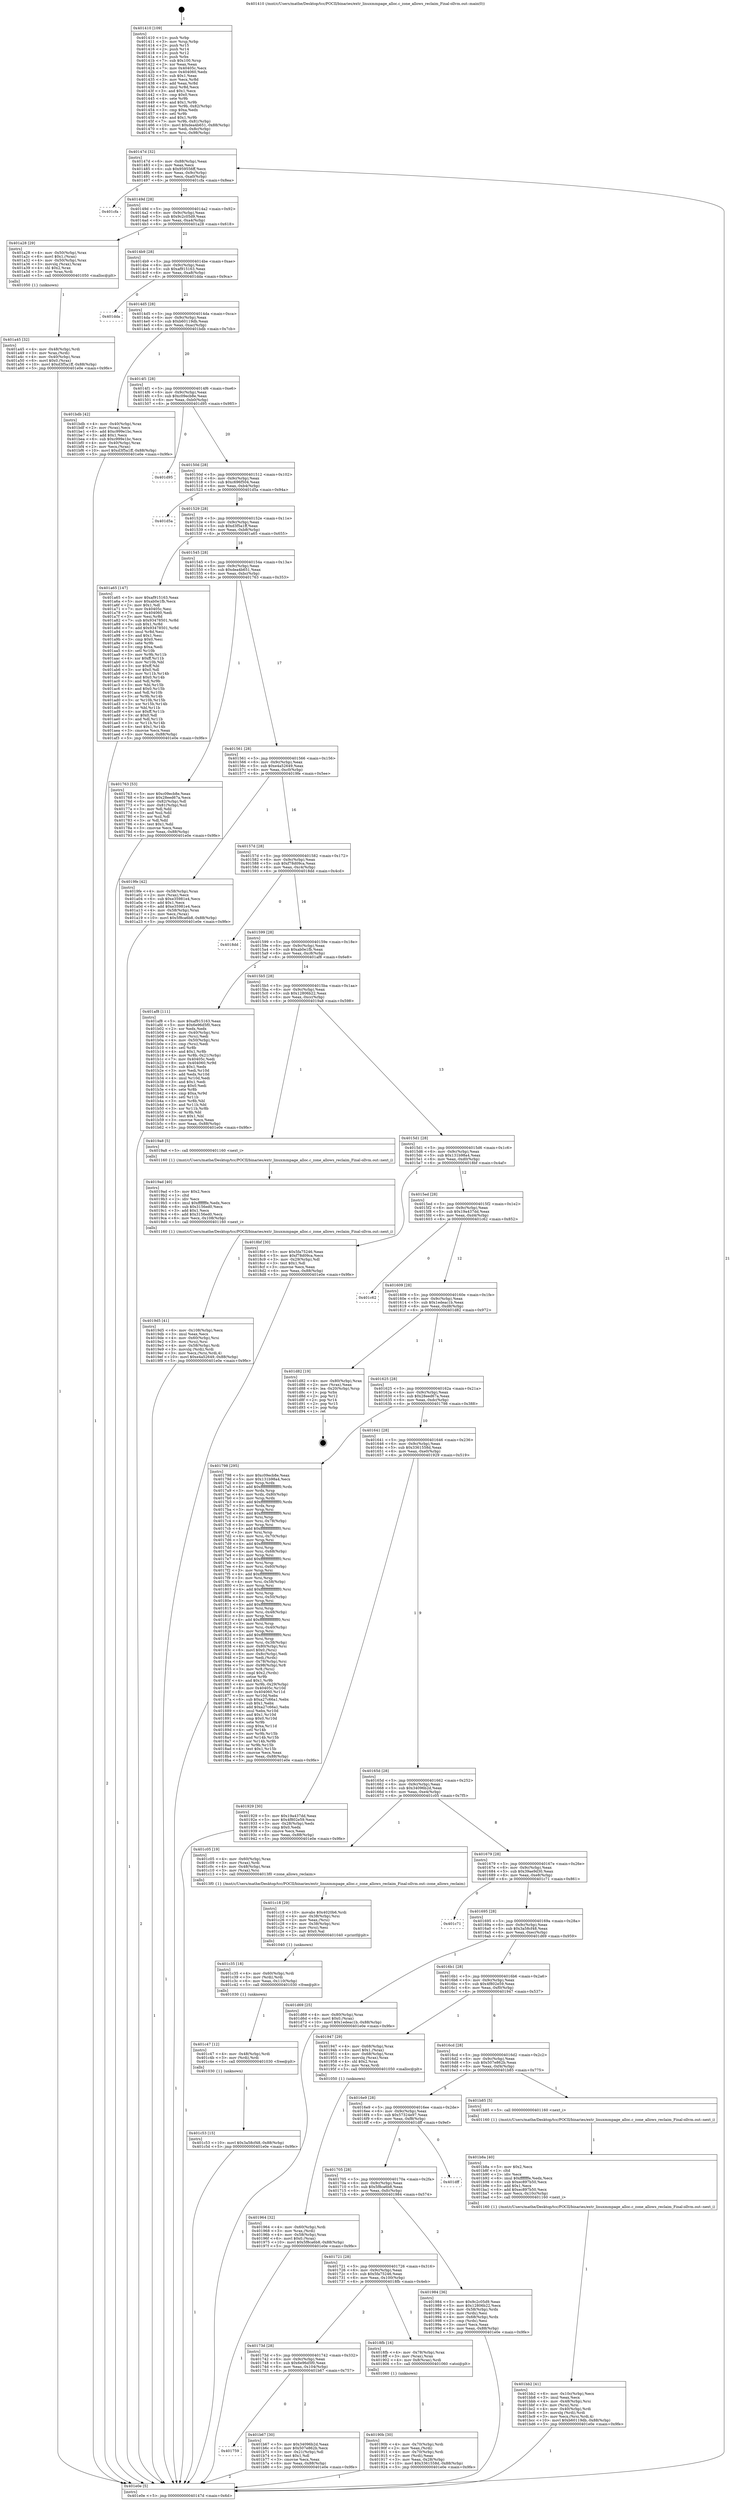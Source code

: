 digraph "0x401410" {
  label = "0x401410 (/mnt/c/Users/mathe/Desktop/tcc/POCII/binaries/extr_linuxmmpage_alloc.c_zone_allows_reclaim_Final-ollvm.out::main(0))"
  labelloc = "t"
  node[shape=record]

  Entry [label="",width=0.3,height=0.3,shape=circle,fillcolor=black,style=filled]
  "0x40147d" [label="{
     0x40147d [32]\l
     | [instrs]\l
     &nbsp;&nbsp;0x40147d \<+6\>: mov -0x88(%rbp),%eax\l
     &nbsp;&nbsp;0x401483 \<+2\>: mov %eax,%ecx\l
     &nbsp;&nbsp;0x401485 \<+6\>: sub $0x959556ff,%ecx\l
     &nbsp;&nbsp;0x40148b \<+6\>: mov %eax,-0x9c(%rbp)\l
     &nbsp;&nbsp;0x401491 \<+6\>: mov %ecx,-0xa0(%rbp)\l
     &nbsp;&nbsp;0x401497 \<+6\>: je 0000000000401cfa \<main+0x8ea\>\l
  }"]
  "0x401cfa" [label="{
     0x401cfa\l
  }", style=dashed]
  "0x40149d" [label="{
     0x40149d [28]\l
     | [instrs]\l
     &nbsp;&nbsp;0x40149d \<+5\>: jmp 00000000004014a2 \<main+0x92\>\l
     &nbsp;&nbsp;0x4014a2 \<+6\>: mov -0x9c(%rbp),%eax\l
     &nbsp;&nbsp;0x4014a8 \<+5\>: sub $0x9c2c05d9,%eax\l
     &nbsp;&nbsp;0x4014ad \<+6\>: mov %eax,-0xa4(%rbp)\l
     &nbsp;&nbsp;0x4014b3 \<+6\>: je 0000000000401a28 \<main+0x618\>\l
  }"]
  Exit [label="",width=0.3,height=0.3,shape=circle,fillcolor=black,style=filled,peripheries=2]
  "0x401a28" [label="{
     0x401a28 [29]\l
     | [instrs]\l
     &nbsp;&nbsp;0x401a28 \<+4\>: mov -0x50(%rbp),%rax\l
     &nbsp;&nbsp;0x401a2c \<+6\>: movl $0x1,(%rax)\l
     &nbsp;&nbsp;0x401a32 \<+4\>: mov -0x50(%rbp),%rax\l
     &nbsp;&nbsp;0x401a36 \<+3\>: movslq (%rax),%rax\l
     &nbsp;&nbsp;0x401a39 \<+4\>: shl $0x2,%rax\l
     &nbsp;&nbsp;0x401a3d \<+3\>: mov %rax,%rdi\l
     &nbsp;&nbsp;0x401a40 \<+5\>: call 0000000000401050 \<malloc@plt\>\l
     | [calls]\l
     &nbsp;&nbsp;0x401050 \{1\} (unknown)\l
  }"]
  "0x4014b9" [label="{
     0x4014b9 [28]\l
     | [instrs]\l
     &nbsp;&nbsp;0x4014b9 \<+5\>: jmp 00000000004014be \<main+0xae\>\l
     &nbsp;&nbsp;0x4014be \<+6\>: mov -0x9c(%rbp),%eax\l
     &nbsp;&nbsp;0x4014c4 \<+5\>: sub $0xaf915163,%eax\l
     &nbsp;&nbsp;0x4014c9 \<+6\>: mov %eax,-0xa8(%rbp)\l
     &nbsp;&nbsp;0x4014cf \<+6\>: je 0000000000401dda \<main+0x9ca\>\l
  }"]
  "0x401c53" [label="{
     0x401c53 [15]\l
     | [instrs]\l
     &nbsp;&nbsp;0x401c53 \<+10\>: movl $0x3a58cf48,-0x88(%rbp)\l
     &nbsp;&nbsp;0x401c5d \<+5\>: jmp 0000000000401e0e \<main+0x9fe\>\l
  }"]
  "0x401dda" [label="{
     0x401dda\l
  }", style=dashed]
  "0x4014d5" [label="{
     0x4014d5 [28]\l
     | [instrs]\l
     &nbsp;&nbsp;0x4014d5 \<+5\>: jmp 00000000004014da \<main+0xca\>\l
     &nbsp;&nbsp;0x4014da \<+6\>: mov -0x9c(%rbp),%eax\l
     &nbsp;&nbsp;0x4014e0 \<+5\>: sub $0xb60119db,%eax\l
     &nbsp;&nbsp;0x4014e5 \<+6\>: mov %eax,-0xac(%rbp)\l
     &nbsp;&nbsp;0x4014eb \<+6\>: je 0000000000401bdb \<main+0x7cb\>\l
  }"]
  "0x401c47" [label="{
     0x401c47 [12]\l
     | [instrs]\l
     &nbsp;&nbsp;0x401c47 \<+4\>: mov -0x48(%rbp),%rdi\l
     &nbsp;&nbsp;0x401c4b \<+3\>: mov (%rdi),%rdi\l
     &nbsp;&nbsp;0x401c4e \<+5\>: call 0000000000401030 \<free@plt\>\l
     | [calls]\l
     &nbsp;&nbsp;0x401030 \{1\} (unknown)\l
  }"]
  "0x401bdb" [label="{
     0x401bdb [42]\l
     | [instrs]\l
     &nbsp;&nbsp;0x401bdb \<+4\>: mov -0x40(%rbp),%rax\l
     &nbsp;&nbsp;0x401bdf \<+2\>: mov (%rax),%ecx\l
     &nbsp;&nbsp;0x401be1 \<+6\>: add $0xc999e1bc,%ecx\l
     &nbsp;&nbsp;0x401be7 \<+3\>: add $0x1,%ecx\l
     &nbsp;&nbsp;0x401bea \<+6\>: sub $0xc999e1bc,%ecx\l
     &nbsp;&nbsp;0x401bf0 \<+4\>: mov -0x40(%rbp),%rax\l
     &nbsp;&nbsp;0x401bf4 \<+2\>: mov %ecx,(%rax)\l
     &nbsp;&nbsp;0x401bf6 \<+10\>: movl $0xd3f5a1ff,-0x88(%rbp)\l
     &nbsp;&nbsp;0x401c00 \<+5\>: jmp 0000000000401e0e \<main+0x9fe\>\l
  }"]
  "0x4014f1" [label="{
     0x4014f1 [28]\l
     | [instrs]\l
     &nbsp;&nbsp;0x4014f1 \<+5\>: jmp 00000000004014f6 \<main+0xe6\>\l
     &nbsp;&nbsp;0x4014f6 \<+6\>: mov -0x9c(%rbp),%eax\l
     &nbsp;&nbsp;0x4014fc \<+5\>: sub $0xc09ecb8e,%eax\l
     &nbsp;&nbsp;0x401501 \<+6\>: mov %eax,-0xb0(%rbp)\l
     &nbsp;&nbsp;0x401507 \<+6\>: je 0000000000401d95 \<main+0x985\>\l
  }"]
  "0x401c35" [label="{
     0x401c35 [18]\l
     | [instrs]\l
     &nbsp;&nbsp;0x401c35 \<+4\>: mov -0x60(%rbp),%rdi\l
     &nbsp;&nbsp;0x401c39 \<+3\>: mov (%rdi),%rdi\l
     &nbsp;&nbsp;0x401c3c \<+6\>: mov %eax,-0x110(%rbp)\l
     &nbsp;&nbsp;0x401c42 \<+5\>: call 0000000000401030 \<free@plt\>\l
     | [calls]\l
     &nbsp;&nbsp;0x401030 \{1\} (unknown)\l
  }"]
  "0x401d95" [label="{
     0x401d95\l
  }", style=dashed]
  "0x40150d" [label="{
     0x40150d [28]\l
     | [instrs]\l
     &nbsp;&nbsp;0x40150d \<+5\>: jmp 0000000000401512 \<main+0x102\>\l
     &nbsp;&nbsp;0x401512 \<+6\>: mov -0x9c(%rbp),%eax\l
     &nbsp;&nbsp;0x401518 \<+5\>: sub $0xc696f504,%eax\l
     &nbsp;&nbsp;0x40151d \<+6\>: mov %eax,-0xb4(%rbp)\l
     &nbsp;&nbsp;0x401523 \<+6\>: je 0000000000401d5a \<main+0x94a\>\l
  }"]
  "0x401c18" [label="{
     0x401c18 [29]\l
     | [instrs]\l
     &nbsp;&nbsp;0x401c18 \<+10\>: movabs $0x4020b6,%rdi\l
     &nbsp;&nbsp;0x401c22 \<+4\>: mov -0x38(%rbp),%rsi\l
     &nbsp;&nbsp;0x401c26 \<+2\>: mov %eax,(%rsi)\l
     &nbsp;&nbsp;0x401c28 \<+4\>: mov -0x38(%rbp),%rsi\l
     &nbsp;&nbsp;0x401c2c \<+2\>: mov (%rsi),%esi\l
     &nbsp;&nbsp;0x401c2e \<+2\>: mov $0x0,%al\l
     &nbsp;&nbsp;0x401c30 \<+5\>: call 0000000000401040 \<printf@plt\>\l
     | [calls]\l
     &nbsp;&nbsp;0x401040 \{1\} (unknown)\l
  }"]
  "0x401d5a" [label="{
     0x401d5a\l
  }", style=dashed]
  "0x401529" [label="{
     0x401529 [28]\l
     | [instrs]\l
     &nbsp;&nbsp;0x401529 \<+5\>: jmp 000000000040152e \<main+0x11e\>\l
     &nbsp;&nbsp;0x40152e \<+6\>: mov -0x9c(%rbp),%eax\l
     &nbsp;&nbsp;0x401534 \<+5\>: sub $0xd3f5a1ff,%eax\l
     &nbsp;&nbsp;0x401539 \<+6\>: mov %eax,-0xb8(%rbp)\l
     &nbsp;&nbsp;0x40153f \<+6\>: je 0000000000401a65 \<main+0x655\>\l
  }"]
  "0x401bb2" [label="{
     0x401bb2 [41]\l
     | [instrs]\l
     &nbsp;&nbsp;0x401bb2 \<+6\>: mov -0x10c(%rbp),%ecx\l
     &nbsp;&nbsp;0x401bb8 \<+3\>: imul %eax,%ecx\l
     &nbsp;&nbsp;0x401bbb \<+4\>: mov -0x48(%rbp),%rsi\l
     &nbsp;&nbsp;0x401bbf \<+3\>: mov (%rsi),%rsi\l
     &nbsp;&nbsp;0x401bc2 \<+4\>: mov -0x40(%rbp),%rdi\l
     &nbsp;&nbsp;0x401bc6 \<+3\>: movslq (%rdi),%rdi\l
     &nbsp;&nbsp;0x401bc9 \<+3\>: mov %ecx,(%rsi,%rdi,4)\l
     &nbsp;&nbsp;0x401bcc \<+10\>: movl $0xb60119db,-0x88(%rbp)\l
     &nbsp;&nbsp;0x401bd6 \<+5\>: jmp 0000000000401e0e \<main+0x9fe\>\l
  }"]
  "0x401a65" [label="{
     0x401a65 [147]\l
     | [instrs]\l
     &nbsp;&nbsp;0x401a65 \<+5\>: mov $0xaf915163,%eax\l
     &nbsp;&nbsp;0x401a6a \<+5\>: mov $0xab0e1fb,%ecx\l
     &nbsp;&nbsp;0x401a6f \<+2\>: mov $0x1,%dl\l
     &nbsp;&nbsp;0x401a71 \<+7\>: mov 0x40405c,%esi\l
     &nbsp;&nbsp;0x401a78 \<+7\>: mov 0x404060,%edi\l
     &nbsp;&nbsp;0x401a7f \<+3\>: mov %esi,%r8d\l
     &nbsp;&nbsp;0x401a82 \<+7\>: sub $0x93478501,%r8d\l
     &nbsp;&nbsp;0x401a89 \<+4\>: sub $0x1,%r8d\l
     &nbsp;&nbsp;0x401a8d \<+7\>: add $0x93478501,%r8d\l
     &nbsp;&nbsp;0x401a94 \<+4\>: imul %r8d,%esi\l
     &nbsp;&nbsp;0x401a98 \<+3\>: and $0x1,%esi\l
     &nbsp;&nbsp;0x401a9b \<+3\>: cmp $0x0,%esi\l
     &nbsp;&nbsp;0x401a9e \<+4\>: sete %r9b\l
     &nbsp;&nbsp;0x401aa2 \<+3\>: cmp $0xa,%edi\l
     &nbsp;&nbsp;0x401aa5 \<+4\>: setl %r10b\l
     &nbsp;&nbsp;0x401aa9 \<+3\>: mov %r9b,%r11b\l
     &nbsp;&nbsp;0x401aac \<+4\>: xor $0xff,%r11b\l
     &nbsp;&nbsp;0x401ab0 \<+3\>: mov %r10b,%bl\l
     &nbsp;&nbsp;0x401ab3 \<+3\>: xor $0xff,%bl\l
     &nbsp;&nbsp;0x401ab6 \<+3\>: xor $0x0,%dl\l
     &nbsp;&nbsp;0x401ab9 \<+3\>: mov %r11b,%r14b\l
     &nbsp;&nbsp;0x401abc \<+4\>: and $0x0,%r14b\l
     &nbsp;&nbsp;0x401ac0 \<+3\>: and %dl,%r9b\l
     &nbsp;&nbsp;0x401ac3 \<+3\>: mov %bl,%r15b\l
     &nbsp;&nbsp;0x401ac6 \<+4\>: and $0x0,%r15b\l
     &nbsp;&nbsp;0x401aca \<+3\>: and %dl,%r10b\l
     &nbsp;&nbsp;0x401acd \<+3\>: or %r9b,%r14b\l
     &nbsp;&nbsp;0x401ad0 \<+3\>: or %r10b,%r15b\l
     &nbsp;&nbsp;0x401ad3 \<+3\>: xor %r15b,%r14b\l
     &nbsp;&nbsp;0x401ad6 \<+3\>: or %bl,%r11b\l
     &nbsp;&nbsp;0x401ad9 \<+4\>: xor $0xff,%r11b\l
     &nbsp;&nbsp;0x401add \<+3\>: or $0x0,%dl\l
     &nbsp;&nbsp;0x401ae0 \<+3\>: and %dl,%r11b\l
     &nbsp;&nbsp;0x401ae3 \<+3\>: or %r11b,%r14b\l
     &nbsp;&nbsp;0x401ae6 \<+4\>: test $0x1,%r14b\l
     &nbsp;&nbsp;0x401aea \<+3\>: cmovne %ecx,%eax\l
     &nbsp;&nbsp;0x401aed \<+6\>: mov %eax,-0x88(%rbp)\l
     &nbsp;&nbsp;0x401af3 \<+5\>: jmp 0000000000401e0e \<main+0x9fe\>\l
  }"]
  "0x401545" [label="{
     0x401545 [28]\l
     | [instrs]\l
     &nbsp;&nbsp;0x401545 \<+5\>: jmp 000000000040154a \<main+0x13a\>\l
     &nbsp;&nbsp;0x40154a \<+6\>: mov -0x9c(%rbp),%eax\l
     &nbsp;&nbsp;0x401550 \<+5\>: sub $0xdea4b651,%eax\l
     &nbsp;&nbsp;0x401555 \<+6\>: mov %eax,-0xbc(%rbp)\l
     &nbsp;&nbsp;0x40155b \<+6\>: je 0000000000401763 \<main+0x353\>\l
  }"]
  "0x401b8a" [label="{
     0x401b8a [40]\l
     | [instrs]\l
     &nbsp;&nbsp;0x401b8a \<+5\>: mov $0x2,%ecx\l
     &nbsp;&nbsp;0x401b8f \<+1\>: cltd\l
     &nbsp;&nbsp;0x401b90 \<+2\>: idiv %ecx\l
     &nbsp;&nbsp;0x401b92 \<+6\>: imul $0xfffffffe,%edx,%ecx\l
     &nbsp;&nbsp;0x401b98 \<+6\>: sub $0xec897b50,%ecx\l
     &nbsp;&nbsp;0x401b9e \<+3\>: add $0x1,%ecx\l
     &nbsp;&nbsp;0x401ba1 \<+6\>: add $0xec897b50,%ecx\l
     &nbsp;&nbsp;0x401ba7 \<+6\>: mov %ecx,-0x10c(%rbp)\l
     &nbsp;&nbsp;0x401bad \<+5\>: call 0000000000401160 \<next_i\>\l
     | [calls]\l
     &nbsp;&nbsp;0x401160 \{1\} (/mnt/c/Users/mathe/Desktop/tcc/POCII/binaries/extr_linuxmmpage_alloc.c_zone_allows_reclaim_Final-ollvm.out::next_i)\l
  }"]
  "0x401763" [label="{
     0x401763 [53]\l
     | [instrs]\l
     &nbsp;&nbsp;0x401763 \<+5\>: mov $0xc09ecb8e,%eax\l
     &nbsp;&nbsp;0x401768 \<+5\>: mov $0x28eed67a,%ecx\l
     &nbsp;&nbsp;0x40176d \<+6\>: mov -0x82(%rbp),%dl\l
     &nbsp;&nbsp;0x401773 \<+7\>: mov -0x81(%rbp),%sil\l
     &nbsp;&nbsp;0x40177a \<+3\>: mov %dl,%dil\l
     &nbsp;&nbsp;0x40177d \<+3\>: and %sil,%dil\l
     &nbsp;&nbsp;0x401780 \<+3\>: xor %sil,%dl\l
     &nbsp;&nbsp;0x401783 \<+3\>: or %dl,%dil\l
     &nbsp;&nbsp;0x401786 \<+4\>: test $0x1,%dil\l
     &nbsp;&nbsp;0x40178a \<+3\>: cmovne %ecx,%eax\l
     &nbsp;&nbsp;0x40178d \<+6\>: mov %eax,-0x88(%rbp)\l
     &nbsp;&nbsp;0x401793 \<+5\>: jmp 0000000000401e0e \<main+0x9fe\>\l
  }"]
  "0x401561" [label="{
     0x401561 [28]\l
     | [instrs]\l
     &nbsp;&nbsp;0x401561 \<+5\>: jmp 0000000000401566 \<main+0x156\>\l
     &nbsp;&nbsp;0x401566 \<+6\>: mov -0x9c(%rbp),%eax\l
     &nbsp;&nbsp;0x40156c \<+5\>: sub $0xe4a52649,%eax\l
     &nbsp;&nbsp;0x401571 \<+6\>: mov %eax,-0xc0(%rbp)\l
     &nbsp;&nbsp;0x401577 \<+6\>: je 00000000004019fe \<main+0x5ee\>\l
  }"]
  "0x401e0e" [label="{
     0x401e0e [5]\l
     | [instrs]\l
     &nbsp;&nbsp;0x401e0e \<+5\>: jmp 000000000040147d \<main+0x6d\>\l
  }"]
  "0x401410" [label="{
     0x401410 [109]\l
     | [instrs]\l
     &nbsp;&nbsp;0x401410 \<+1\>: push %rbp\l
     &nbsp;&nbsp;0x401411 \<+3\>: mov %rsp,%rbp\l
     &nbsp;&nbsp;0x401414 \<+2\>: push %r15\l
     &nbsp;&nbsp;0x401416 \<+2\>: push %r14\l
     &nbsp;&nbsp;0x401418 \<+2\>: push %r12\l
     &nbsp;&nbsp;0x40141a \<+1\>: push %rbx\l
     &nbsp;&nbsp;0x40141b \<+7\>: sub $0x100,%rsp\l
     &nbsp;&nbsp;0x401422 \<+2\>: xor %eax,%eax\l
     &nbsp;&nbsp;0x401424 \<+7\>: mov 0x40405c,%ecx\l
     &nbsp;&nbsp;0x40142b \<+7\>: mov 0x404060,%edx\l
     &nbsp;&nbsp;0x401432 \<+3\>: sub $0x1,%eax\l
     &nbsp;&nbsp;0x401435 \<+3\>: mov %ecx,%r8d\l
     &nbsp;&nbsp;0x401438 \<+3\>: add %eax,%r8d\l
     &nbsp;&nbsp;0x40143b \<+4\>: imul %r8d,%ecx\l
     &nbsp;&nbsp;0x40143f \<+3\>: and $0x1,%ecx\l
     &nbsp;&nbsp;0x401442 \<+3\>: cmp $0x0,%ecx\l
     &nbsp;&nbsp;0x401445 \<+4\>: sete %r9b\l
     &nbsp;&nbsp;0x401449 \<+4\>: and $0x1,%r9b\l
     &nbsp;&nbsp;0x40144d \<+7\>: mov %r9b,-0x82(%rbp)\l
     &nbsp;&nbsp;0x401454 \<+3\>: cmp $0xa,%edx\l
     &nbsp;&nbsp;0x401457 \<+4\>: setl %r9b\l
     &nbsp;&nbsp;0x40145b \<+4\>: and $0x1,%r9b\l
     &nbsp;&nbsp;0x40145f \<+7\>: mov %r9b,-0x81(%rbp)\l
     &nbsp;&nbsp;0x401466 \<+10\>: movl $0xdea4b651,-0x88(%rbp)\l
     &nbsp;&nbsp;0x401470 \<+6\>: mov %edi,-0x8c(%rbp)\l
     &nbsp;&nbsp;0x401476 \<+7\>: mov %rsi,-0x98(%rbp)\l
  }"]
  "0x401759" [label="{
     0x401759\l
  }", style=dashed]
  "0x4019fe" [label="{
     0x4019fe [42]\l
     | [instrs]\l
     &nbsp;&nbsp;0x4019fe \<+4\>: mov -0x58(%rbp),%rax\l
     &nbsp;&nbsp;0x401a02 \<+2\>: mov (%rax),%ecx\l
     &nbsp;&nbsp;0x401a04 \<+6\>: sub $0xe35981e4,%ecx\l
     &nbsp;&nbsp;0x401a0a \<+3\>: add $0x1,%ecx\l
     &nbsp;&nbsp;0x401a0d \<+6\>: add $0xe35981e4,%ecx\l
     &nbsp;&nbsp;0x401a13 \<+4\>: mov -0x58(%rbp),%rax\l
     &nbsp;&nbsp;0x401a17 \<+2\>: mov %ecx,(%rax)\l
     &nbsp;&nbsp;0x401a19 \<+10\>: movl $0x5f8ca6b8,-0x88(%rbp)\l
     &nbsp;&nbsp;0x401a23 \<+5\>: jmp 0000000000401e0e \<main+0x9fe\>\l
  }"]
  "0x40157d" [label="{
     0x40157d [28]\l
     | [instrs]\l
     &nbsp;&nbsp;0x40157d \<+5\>: jmp 0000000000401582 \<main+0x172\>\l
     &nbsp;&nbsp;0x401582 \<+6\>: mov -0x9c(%rbp),%eax\l
     &nbsp;&nbsp;0x401588 \<+5\>: sub $0xf78d09ca,%eax\l
     &nbsp;&nbsp;0x40158d \<+6\>: mov %eax,-0xc4(%rbp)\l
     &nbsp;&nbsp;0x401593 \<+6\>: je 00000000004018dd \<main+0x4cd\>\l
  }"]
  "0x401b67" [label="{
     0x401b67 [30]\l
     | [instrs]\l
     &nbsp;&nbsp;0x401b67 \<+5\>: mov $0x34096b2d,%eax\l
     &nbsp;&nbsp;0x401b6c \<+5\>: mov $0x507e862b,%ecx\l
     &nbsp;&nbsp;0x401b71 \<+3\>: mov -0x21(%rbp),%dl\l
     &nbsp;&nbsp;0x401b74 \<+3\>: test $0x1,%dl\l
     &nbsp;&nbsp;0x401b77 \<+3\>: cmovne %ecx,%eax\l
     &nbsp;&nbsp;0x401b7a \<+6\>: mov %eax,-0x88(%rbp)\l
     &nbsp;&nbsp;0x401b80 \<+5\>: jmp 0000000000401e0e \<main+0x9fe\>\l
  }"]
  "0x4018dd" [label="{
     0x4018dd\l
  }", style=dashed]
  "0x401599" [label="{
     0x401599 [28]\l
     | [instrs]\l
     &nbsp;&nbsp;0x401599 \<+5\>: jmp 000000000040159e \<main+0x18e\>\l
     &nbsp;&nbsp;0x40159e \<+6\>: mov -0x9c(%rbp),%eax\l
     &nbsp;&nbsp;0x4015a4 \<+5\>: sub $0xab0e1fb,%eax\l
     &nbsp;&nbsp;0x4015a9 \<+6\>: mov %eax,-0xc8(%rbp)\l
     &nbsp;&nbsp;0x4015af \<+6\>: je 0000000000401af8 \<main+0x6e8\>\l
  }"]
  "0x401a45" [label="{
     0x401a45 [32]\l
     | [instrs]\l
     &nbsp;&nbsp;0x401a45 \<+4\>: mov -0x48(%rbp),%rdi\l
     &nbsp;&nbsp;0x401a49 \<+3\>: mov %rax,(%rdi)\l
     &nbsp;&nbsp;0x401a4c \<+4\>: mov -0x40(%rbp),%rax\l
     &nbsp;&nbsp;0x401a50 \<+6\>: movl $0x0,(%rax)\l
     &nbsp;&nbsp;0x401a56 \<+10\>: movl $0xd3f5a1ff,-0x88(%rbp)\l
     &nbsp;&nbsp;0x401a60 \<+5\>: jmp 0000000000401e0e \<main+0x9fe\>\l
  }"]
  "0x401af8" [label="{
     0x401af8 [111]\l
     | [instrs]\l
     &nbsp;&nbsp;0x401af8 \<+5\>: mov $0xaf915163,%eax\l
     &nbsp;&nbsp;0x401afd \<+5\>: mov $0x6e96d5f0,%ecx\l
     &nbsp;&nbsp;0x401b02 \<+2\>: xor %edx,%edx\l
     &nbsp;&nbsp;0x401b04 \<+4\>: mov -0x40(%rbp),%rsi\l
     &nbsp;&nbsp;0x401b08 \<+2\>: mov (%rsi),%edi\l
     &nbsp;&nbsp;0x401b0a \<+4\>: mov -0x50(%rbp),%rsi\l
     &nbsp;&nbsp;0x401b0e \<+2\>: cmp (%rsi),%edi\l
     &nbsp;&nbsp;0x401b10 \<+4\>: setl %r8b\l
     &nbsp;&nbsp;0x401b14 \<+4\>: and $0x1,%r8b\l
     &nbsp;&nbsp;0x401b18 \<+4\>: mov %r8b,-0x21(%rbp)\l
     &nbsp;&nbsp;0x401b1c \<+7\>: mov 0x40405c,%edi\l
     &nbsp;&nbsp;0x401b23 \<+8\>: mov 0x404060,%r9d\l
     &nbsp;&nbsp;0x401b2b \<+3\>: sub $0x1,%edx\l
     &nbsp;&nbsp;0x401b2e \<+3\>: mov %edi,%r10d\l
     &nbsp;&nbsp;0x401b31 \<+3\>: add %edx,%r10d\l
     &nbsp;&nbsp;0x401b34 \<+4\>: imul %r10d,%edi\l
     &nbsp;&nbsp;0x401b38 \<+3\>: and $0x1,%edi\l
     &nbsp;&nbsp;0x401b3b \<+3\>: cmp $0x0,%edi\l
     &nbsp;&nbsp;0x401b3e \<+4\>: sete %r8b\l
     &nbsp;&nbsp;0x401b42 \<+4\>: cmp $0xa,%r9d\l
     &nbsp;&nbsp;0x401b46 \<+4\>: setl %r11b\l
     &nbsp;&nbsp;0x401b4a \<+3\>: mov %r8b,%bl\l
     &nbsp;&nbsp;0x401b4d \<+3\>: and %r11b,%bl\l
     &nbsp;&nbsp;0x401b50 \<+3\>: xor %r11b,%r8b\l
     &nbsp;&nbsp;0x401b53 \<+3\>: or %r8b,%bl\l
     &nbsp;&nbsp;0x401b56 \<+3\>: test $0x1,%bl\l
     &nbsp;&nbsp;0x401b59 \<+3\>: cmovne %ecx,%eax\l
     &nbsp;&nbsp;0x401b5c \<+6\>: mov %eax,-0x88(%rbp)\l
     &nbsp;&nbsp;0x401b62 \<+5\>: jmp 0000000000401e0e \<main+0x9fe\>\l
  }"]
  "0x4015b5" [label="{
     0x4015b5 [28]\l
     | [instrs]\l
     &nbsp;&nbsp;0x4015b5 \<+5\>: jmp 00000000004015ba \<main+0x1aa\>\l
     &nbsp;&nbsp;0x4015ba \<+6\>: mov -0x9c(%rbp),%eax\l
     &nbsp;&nbsp;0x4015c0 \<+5\>: sub $0x12806b22,%eax\l
     &nbsp;&nbsp;0x4015c5 \<+6\>: mov %eax,-0xcc(%rbp)\l
     &nbsp;&nbsp;0x4015cb \<+6\>: je 00000000004019a8 \<main+0x598\>\l
  }"]
  "0x4019d5" [label="{
     0x4019d5 [41]\l
     | [instrs]\l
     &nbsp;&nbsp;0x4019d5 \<+6\>: mov -0x108(%rbp),%ecx\l
     &nbsp;&nbsp;0x4019db \<+3\>: imul %eax,%ecx\l
     &nbsp;&nbsp;0x4019de \<+4\>: mov -0x60(%rbp),%rsi\l
     &nbsp;&nbsp;0x4019e2 \<+3\>: mov (%rsi),%rsi\l
     &nbsp;&nbsp;0x4019e5 \<+4\>: mov -0x58(%rbp),%rdi\l
     &nbsp;&nbsp;0x4019e9 \<+3\>: movslq (%rdi),%rdi\l
     &nbsp;&nbsp;0x4019ec \<+3\>: mov %ecx,(%rsi,%rdi,4)\l
     &nbsp;&nbsp;0x4019ef \<+10\>: movl $0xe4a52649,-0x88(%rbp)\l
     &nbsp;&nbsp;0x4019f9 \<+5\>: jmp 0000000000401e0e \<main+0x9fe\>\l
  }"]
  "0x4019a8" [label="{
     0x4019a8 [5]\l
     | [instrs]\l
     &nbsp;&nbsp;0x4019a8 \<+5\>: call 0000000000401160 \<next_i\>\l
     | [calls]\l
     &nbsp;&nbsp;0x401160 \{1\} (/mnt/c/Users/mathe/Desktop/tcc/POCII/binaries/extr_linuxmmpage_alloc.c_zone_allows_reclaim_Final-ollvm.out::next_i)\l
  }"]
  "0x4015d1" [label="{
     0x4015d1 [28]\l
     | [instrs]\l
     &nbsp;&nbsp;0x4015d1 \<+5\>: jmp 00000000004015d6 \<main+0x1c6\>\l
     &nbsp;&nbsp;0x4015d6 \<+6\>: mov -0x9c(%rbp),%eax\l
     &nbsp;&nbsp;0x4015dc \<+5\>: sub $0x131b98a4,%eax\l
     &nbsp;&nbsp;0x4015e1 \<+6\>: mov %eax,-0xd0(%rbp)\l
     &nbsp;&nbsp;0x4015e7 \<+6\>: je 00000000004018bf \<main+0x4af\>\l
  }"]
  "0x4019ad" [label="{
     0x4019ad [40]\l
     | [instrs]\l
     &nbsp;&nbsp;0x4019ad \<+5\>: mov $0x2,%ecx\l
     &nbsp;&nbsp;0x4019b2 \<+1\>: cltd\l
     &nbsp;&nbsp;0x4019b3 \<+2\>: idiv %ecx\l
     &nbsp;&nbsp;0x4019b5 \<+6\>: imul $0xfffffffe,%edx,%ecx\l
     &nbsp;&nbsp;0x4019bb \<+6\>: sub $0x3156ed0,%ecx\l
     &nbsp;&nbsp;0x4019c1 \<+3\>: add $0x1,%ecx\l
     &nbsp;&nbsp;0x4019c4 \<+6\>: add $0x3156ed0,%ecx\l
     &nbsp;&nbsp;0x4019ca \<+6\>: mov %ecx,-0x108(%rbp)\l
     &nbsp;&nbsp;0x4019d0 \<+5\>: call 0000000000401160 \<next_i\>\l
     | [calls]\l
     &nbsp;&nbsp;0x401160 \{1\} (/mnt/c/Users/mathe/Desktop/tcc/POCII/binaries/extr_linuxmmpage_alloc.c_zone_allows_reclaim_Final-ollvm.out::next_i)\l
  }"]
  "0x4018bf" [label="{
     0x4018bf [30]\l
     | [instrs]\l
     &nbsp;&nbsp;0x4018bf \<+5\>: mov $0x5fa75246,%eax\l
     &nbsp;&nbsp;0x4018c4 \<+5\>: mov $0xf78d09ca,%ecx\l
     &nbsp;&nbsp;0x4018c9 \<+3\>: mov -0x29(%rbp),%dl\l
     &nbsp;&nbsp;0x4018cc \<+3\>: test $0x1,%dl\l
     &nbsp;&nbsp;0x4018cf \<+3\>: cmovne %ecx,%eax\l
     &nbsp;&nbsp;0x4018d2 \<+6\>: mov %eax,-0x88(%rbp)\l
     &nbsp;&nbsp;0x4018d8 \<+5\>: jmp 0000000000401e0e \<main+0x9fe\>\l
  }"]
  "0x4015ed" [label="{
     0x4015ed [28]\l
     | [instrs]\l
     &nbsp;&nbsp;0x4015ed \<+5\>: jmp 00000000004015f2 \<main+0x1e2\>\l
     &nbsp;&nbsp;0x4015f2 \<+6\>: mov -0x9c(%rbp),%eax\l
     &nbsp;&nbsp;0x4015f8 \<+5\>: sub $0x19a437dd,%eax\l
     &nbsp;&nbsp;0x4015fd \<+6\>: mov %eax,-0xd4(%rbp)\l
     &nbsp;&nbsp;0x401603 \<+6\>: je 0000000000401c62 \<main+0x852\>\l
  }"]
  "0x401964" [label="{
     0x401964 [32]\l
     | [instrs]\l
     &nbsp;&nbsp;0x401964 \<+4\>: mov -0x60(%rbp),%rdi\l
     &nbsp;&nbsp;0x401968 \<+3\>: mov %rax,(%rdi)\l
     &nbsp;&nbsp;0x40196b \<+4\>: mov -0x58(%rbp),%rax\l
     &nbsp;&nbsp;0x40196f \<+6\>: movl $0x0,(%rax)\l
     &nbsp;&nbsp;0x401975 \<+10\>: movl $0x5f8ca6b8,-0x88(%rbp)\l
     &nbsp;&nbsp;0x40197f \<+5\>: jmp 0000000000401e0e \<main+0x9fe\>\l
  }"]
  "0x401c62" [label="{
     0x401c62\l
  }", style=dashed]
  "0x401609" [label="{
     0x401609 [28]\l
     | [instrs]\l
     &nbsp;&nbsp;0x401609 \<+5\>: jmp 000000000040160e \<main+0x1fe\>\l
     &nbsp;&nbsp;0x40160e \<+6\>: mov -0x9c(%rbp),%eax\l
     &nbsp;&nbsp;0x401614 \<+5\>: sub $0x1edeac1b,%eax\l
     &nbsp;&nbsp;0x401619 \<+6\>: mov %eax,-0xd8(%rbp)\l
     &nbsp;&nbsp;0x40161f \<+6\>: je 0000000000401d82 \<main+0x972\>\l
  }"]
  "0x40190b" [label="{
     0x40190b [30]\l
     | [instrs]\l
     &nbsp;&nbsp;0x40190b \<+4\>: mov -0x70(%rbp),%rdi\l
     &nbsp;&nbsp;0x40190f \<+2\>: mov %eax,(%rdi)\l
     &nbsp;&nbsp;0x401911 \<+4\>: mov -0x70(%rbp),%rdi\l
     &nbsp;&nbsp;0x401915 \<+2\>: mov (%rdi),%eax\l
     &nbsp;&nbsp;0x401917 \<+3\>: mov %eax,-0x28(%rbp)\l
     &nbsp;&nbsp;0x40191a \<+10\>: movl $0x3361558d,-0x88(%rbp)\l
     &nbsp;&nbsp;0x401924 \<+5\>: jmp 0000000000401e0e \<main+0x9fe\>\l
  }"]
  "0x401d82" [label="{
     0x401d82 [19]\l
     | [instrs]\l
     &nbsp;&nbsp;0x401d82 \<+4\>: mov -0x80(%rbp),%rax\l
     &nbsp;&nbsp;0x401d86 \<+2\>: mov (%rax),%eax\l
     &nbsp;&nbsp;0x401d88 \<+4\>: lea -0x20(%rbp),%rsp\l
     &nbsp;&nbsp;0x401d8c \<+1\>: pop %rbx\l
     &nbsp;&nbsp;0x401d8d \<+2\>: pop %r12\l
     &nbsp;&nbsp;0x401d8f \<+2\>: pop %r14\l
     &nbsp;&nbsp;0x401d91 \<+2\>: pop %r15\l
     &nbsp;&nbsp;0x401d93 \<+1\>: pop %rbp\l
     &nbsp;&nbsp;0x401d94 \<+1\>: ret\l
  }"]
  "0x401625" [label="{
     0x401625 [28]\l
     | [instrs]\l
     &nbsp;&nbsp;0x401625 \<+5\>: jmp 000000000040162a \<main+0x21a\>\l
     &nbsp;&nbsp;0x40162a \<+6\>: mov -0x9c(%rbp),%eax\l
     &nbsp;&nbsp;0x401630 \<+5\>: sub $0x28eed67a,%eax\l
     &nbsp;&nbsp;0x401635 \<+6\>: mov %eax,-0xdc(%rbp)\l
     &nbsp;&nbsp;0x40163b \<+6\>: je 0000000000401798 \<main+0x388\>\l
  }"]
  "0x40173d" [label="{
     0x40173d [28]\l
     | [instrs]\l
     &nbsp;&nbsp;0x40173d \<+5\>: jmp 0000000000401742 \<main+0x332\>\l
     &nbsp;&nbsp;0x401742 \<+6\>: mov -0x9c(%rbp),%eax\l
     &nbsp;&nbsp;0x401748 \<+5\>: sub $0x6e96d5f0,%eax\l
     &nbsp;&nbsp;0x40174d \<+6\>: mov %eax,-0x104(%rbp)\l
     &nbsp;&nbsp;0x401753 \<+6\>: je 0000000000401b67 \<main+0x757\>\l
  }"]
  "0x401798" [label="{
     0x401798 [295]\l
     | [instrs]\l
     &nbsp;&nbsp;0x401798 \<+5\>: mov $0xc09ecb8e,%eax\l
     &nbsp;&nbsp;0x40179d \<+5\>: mov $0x131b98a4,%ecx\l
     &nbsp;&nbsp;0x4017a2 \<+3\>: mov %rsp,%rdx\l
     &nbsp;&nbsp;0x4017a5 \<+4\>: add $0xfffffffffffffff0,%rdx\l
     &nbsp;&nbsp;0x4017a9 \<+3\>: mov %rdx,%rsp\l
     &nbsp;&nbsp;0x4017ac \<+4\>: mov %rdx,-0x80(%rbp)\l
     &nbsp;&nbsp;0x4017b0 \<+3\>: mov %rsp,%rdx\l
     &nbsp;&nbsp;0x4017b3 \<+4\>: add $0xfffffffffffffff0,%rdx\l
     &nbsp;&nbsp;0x4017b7 \<+3\>: mov %rdx,%rsp\l
     &nbsp;&nbsp;0x4017ba \<+3\>: mov %rsp,%rsi\l
     &nbsp;&nbsp;0x4017bd \<+4\>: add $0xfffffffffffffff0,%rsi\l
     &nbsp;&nbsp;0x4017c1 \<+3\>: mov %rsi,%rsp\l
     &nbsp;&nbsp;0x4017c4 \<+4\>: mov %rsi,-0x78(%rbp)\l
     &nbsp;&nbsp;0x4017c8 \<+3\>: mov %rsp,%rsi\l
     &nbsp;&nbsp;0x4017cb \<+4\>: add $0xfffffffffffffff0,%rsi\l
     &nbsp;&nbsp;0x4017cf \<+3\>: mov %rsi,%rsp\l
     &nbsp;&nbsp;0x4017d2 \<+4\>: mov %rsi,-0x70(%rbp)\l
     &nbsp;&nbsp;0x4017d6 \<+3\>: mov %rsp,%rsi\l
     &nbsp;&nbsp;0x4017d9 \<+4\>: add $0xfffffffffffffff0,%rsi\l
     &nbsp;&nbsp;0x4017dd \<+3\>: mov %rsi,%rsp\l
     &nbsp;&nbsp;0x4017e0 \<+4\>: mov %rsi,-0x68(%rbp)\l
     &nbsp;&nbsp;0x4017e4 \<+3\>: mov %rsp,%rsi\l
     &nbsp;&nbsp;0x4017e7 \<+4\>: add $0xfffffffffffffff0,%rsi\l
     &nbsp;&nbsp;0x4017eb \<+3\>: mov %rsi,%rsp\l
     &nbsp;&nbsp;0x4017ee \<+4\>: mov %rsi,-0x60(%rbp)\l
     &nbsp;&nbsp;0x4017f2 \<+3\>: mov %rsp,%rsi\l
     &nbsp;&nbsp;0x4017f5 \<+4\>: add $0xfffffffffffffff0,%rsi\l
     &nbsp;&nbsp;0x4017f9 \<+3\>: mov %rsi,%rsp\l
     &nbsp;&nbsp;0x4017fc \<+4\>: mov %rsi,-0x58(%rbp)\l
     &nbsp;&nbsp;0x401800 \<+3\>: mov %rsp,%rsi\l
     &nbsp;&nbsp;0x401803 \<+4\>: add $0xfffffffffffffff0,%rsi\l
     &nbsp;&nbsp;0x401807 \<+3\>: mov %rsi,%rsp\l
     &nbsp;&nbsp;0x40180a \<+4\>: mov %rsi,-0x50(%rbp)\l
     &nbsp;&nbsp;0x40180e \<+3\>: mov %rsp,%rsi\l
     &nbsp;&nbsp;0x401811 \<+4\>: add $0xfffffffffffffff0,%rsi\l
     &nbsp;&nbsp;0x401815 \<+3\>: mov %rsi,%rsp\l
     &nbsp;&nbsp;0x401818 \<+4\>: mov %rsi,-0x48(%rbp)\l
     &nbsp;&nbsp;0x40181c \<+3\>: mov %rsp,%rsi\l
     &nbsp;&nbsp;0x40181f \<+4\>: add $0xfffffffffffffff0,%rsi\l
     &nbsp;&nbsp;0x401823 \<+3\>: mov %rsi,%rsp\l
     &nbsp;&nbsp;0x401826 \<+4\>: mov %rsi,-0x40(%rbp)\l
     &nbsp;&nbsp;0x40182a \<+3\>: mov %rsp,%rsi\l
     &nbsp;&nbsp;0x40182d \<+4\>: add $0xfffffffffffffff0,%rsi\l
     &nbsp;&nbsp;0x401831 \<+3\>: mov %rsi,%rsp\l
     &nbsp;&nbsp;0x401834 \<+4\>: mov %rsi,-0x38(%rbp)\l
     &nbsp;&nbsp;0x401838 \<+4\>: mov -0x80(%rbp),%rsi\l
     &nbsp;&nbsp;0x40183c \<+6\>: movl $0x0,(%rsi)\l
     &nbsp;&nbsp;0x401842 \<+6\>: mov -0x8c(%rbp),%edi\l
     &nbsp;&nbsp;0x401848 \<+2\>: mov %edi,(%rdx)\l
     &nbsp;&nbsp;0x40184a \<+4\>: mov -0x78(%rbp),%rsi\l
     &nbsp;&nbsp;0x40184e \<+7\>: mov -0x98(%rbp),%r8\l
     &nbsp;&nbsp;0x401855 \<+3\>: mov %r8,(%rsi)\l
     &nbsp;&nbsp;0x401858 \<+3\>: cmpl $0x2,(%rdx)\l
     &nbsp;&nbsp;0x40185b \<+4\>: setne %r9b\l
     &nbsp;&nbsp;0x40185f \<+4\>: and $0x1,%r9b\l
     &nbsp;&nbsp;0x401863 \<+4\>: mov %r9b,-0x29(%rbp)\l
     &nbsp;&nbsp;0x401867 \<+8\>: mov 0x40405c,%r10d\l
     &nbsp;&nbsp;0x40186f \<+8\>: mov 0x404060,%r11d\l
     &nbsp;&nbsp;0x401877 \<+3\>: mov %r10d,%ebx\l
     &nbsp;&nbsp;0x40187a \<+6\>: sub $0xa27c66a1,%ebx\l
     &nbsp;&nbsp;0x401880 \<+3\>: sub $0x1,%ebx\l
     &nbsp;&nbsp;0x401883 \<+6\>: add $0xa27c66a1,%ebx\l
     &nbsp;&nbsp;0x401889 \<+4\>: imul %ebx,%r10d\l
     &nbsp;&nbsp;0x40188d \<+4\>: and $0x1,%r10d\l
     &nbsp;&nbsp;0x401891 \<+4\>: cmp $0x0,%r10d\l
     &nbsp;&nbsp;0x401895 \<+4\>: sete %r9b\l
     &nbsp;&nbsp;0x401899 \<+4\>: cmp $0xa,%r11d\l
     &nbsp;&nbsp;0x40189d \<+4\>: setl %r14b\l
     &nbsp;&nbsp;0x4018a1 \<+3\>: mov %r9b,%r15b\l
     &nbsp;&nbsp;0x4018a4 \<+3\>: and %r14b,%r15b\l
     &nbsp;&nbsp;0x4018a7 \<+3\>: xor %r14b,%r9b\l
     &nbsp;&nbsp;0x4018aa \<+3\>: or %r9b,%r15b\l
     &nbsp;&nbsp;0x4018ad \<+4\>: test $0x1,%r15b\l
     &nbsp;&nbsp;0x4018b1 \<+3\>: cmovne %ecx,%eax\l
     &nbsp;&nbsp;0x4018b4 \<+6\>: mov %eax,-0x88(%rbp)\l
     &nbsp;&nbsp;0x4018ba \<+5\>: jmp 0000000000401e0e \<main+0x9fe\>\l
  }"]
  "0x401641" [label="{
     0x401641 [28]\l
     | [instrs]\l
     &nbsp;&nbsp;0x401641 \<+5\>: jmp 0000000000401646 \<main+0x236\>\l
     &nbsp;&nbsp;0x401646 \<+6\>: mov -0x9c(%rbp),%eax\l
     &nbsp;&nbsp;0x40164c \<+5\>: sub $0x3361558d,%eax\l
     &nbsp;&nbsp;0x401651 \<+6\>: mov %eax,-0xe0(%rbp)\l
     &nbsp;&nbsp;0x401657 \<+6\>: je 0000000000401929 \<main+0x519\>\l
  }"]
  "0x4018fb" [label="{
     0x4018fb [16]\l
     | [instrs]\l
     &nbsp;&nbsp;0x4018fb \<+4\>: mov -0x78(%rbp),%rax\l
     &nbsp;&nbsp;0x4018ff \<+3\>: mov (%rax),%rax\l
     &nbsp;&nbsp;0x401902 \<+4\>: mov 0x8(%rax),%rdi\l
     &nbsp;&nbsp;0x401906 \<+5\>: call 0000000000401060 \<atoi@plt\>\l
     | [calls]\l
     &nbsp;&nbsp;0x401060 \{1\} (unknown)\l
  }"]
  "0x401721" [label="{
     0x401721 [28]\l
     | [instrs]\l
     &nbsp;&nbsp;0x401721 \<+5\>: jmp 0000000000401726 \<main+0x316\>\l
     &nbsp;&nbsp;0x401726 \<+6\>: mov -0x9c(%rbp),%eax\l
     &nbsp;&nbsp;0x40172c \<+5\>: sub $0x5fa75246,%eax\l
     &nbsp;&nbsp;0x401731 \<+6\>: mov %eax,-0x100(%rbp)\l
     &nbsp;&nbsp;0x401737 \<+6\>: je 00000000004018fb \<main+0x4eb\>\l
  }"]
  "0x401929" [label="{
     0x401929 [30]\l
     | [instrs]\l
     &nbsp;&nbsp;0x401929 \<+5\>: mov $0x19a437dd,%eax\l
     &nbsp;&nbsp;0x40192e \<+5\>: mov $0x4f802e59,%ecx\l
     &nbsp;&nbsp;0x401933 \<+3\>: mov -0x28(%rbp),%edx\l
     &nbsp;&nbsp;0x401936 \<+3\>: cmp $0x0,%edx\l
     &nbsp;&nbsp;0x401939 \<+3\>: cmove %ecx,%eax\l
     &nbsp;&nbsp;0x40193c \<+6\>: mov %eax,-0x88(%rbp)\l
     &nbsp;&nbsp;0x401942 \<+5\>: jmp 0000000000401e0e \<main+0x9fe\>\l
  }"]
  "0x40165d" [label="{
     0x40165d [28]\l
     | [instrs]\l
     &nbsp;&nbsp;0x40165d \<+5\>: jmp 0000000000401662 \<main+0x252\>\l
     &nbsp;&nbsp;0x401662 \<+6\>: mov -0x9c(%rbp),%eax\l
     &nbsp;&nbsp;0x401668 \<+5\>: sub $0x34096b2d,%eax\l
     &nbsp;&nbsp;0x40166d \<+6\>: mov %eax,-0xe4(%rbp)\l
     &nbsp;&nbsp;0x401673 \<+6\>: je 0000000000401c05 \<main+0x7f5\>\l
  }"]
  "0x401984" [label="{
     0x401984 [36]\l
     | [instrs]\l
     &nbsp;&nbsp;0x401984 \<+5\>: mov $0x9c2c05d9,%eax\l
     &nbsp;&nbsp;0x401989 \<+5\>: mov $0x12806b22,%ecx\l
     &nbsp;&nbsp;0x40198e \<+4\>: mov -0x58(%rbp),%rdx\l
     &nbsp;&nbsp;0x401992 \<+2\>: mov (%rdx),%esi\l
     &nbsp;&nbsp;0x401994 \<+4\>: mov -0x68(%rbp),%rdx\l
     &nbsp;&nbsp;0x401998 \<+2\>: cmp (%rdx),%esi\l
     &nbsp;&nbsp;0x40199a \<+3\>: cmovl %ecx,%eax\l
     &nbsp;&nbsp;0x40199d \<+6\>: mov %eax,-0x88(%rbp)\l
     &nbsp;&nbsp;0x4019a3 \<+5\>: jmp 0000000000401e0e \<main+0x9fe\>\l
  }"]
  "0x401c05" [label="{
     0x401c05 [19]\l
     | [instrs]\l
     &nbsp;&nbsp;0x401c05 \<+4\>: mov -0x60(%rbp),%rax\l
     &nbsp;&nbsp;0x401c09 \<+3\>: mov (%rax),%rdi\l
     &nbsp;&nbsp;0x401c0c \<+4\>: mov -0x48(%rbp),%rax\l
     &nbsp;&nbsp;0x401c10 \<+3\>: mov (%rax),%rsi\l
     &nbsp;&nbsp;0x401c13 \<+5\>: call 00000000004013f0 \<zone_allows_reclaim\>\l
     | [calls]\l
     &nbsp;&nbsp;0x4013f0 \{1\} (/mnt/c/Users/mathe/Desktop/tcc/POCII/binaries/extr_linuxmmpage_alloc.c_zone_allows_reclaim_Final-ollvm.out::zone_allows_reclaim)\l
  }"]
  "0x401679" [label="{
     0x401679 [28]\l
     | [instrs]\l
     &nbsp;&nbsp;0x401679 \<+5\>: jmp 000000000040167e \<main+0x26e\>\l
     &nbsp;&nbsp;0x40167e \<+6\>: mov -0x9c(%rbp),%eax\l
     &nbsp;&nbsp;0x401684 \<+5\>: sub $0x39ae9d30,%eax\l
     &nbsp;&nbsp;0x401689 \<+6\>: mov %eax,-0xe8(%rbp)\l
     &nbsp;&nbsp;0x40168f \<+6\>: je 0000000000401c71 \<main+0x861\>\l
  }"]
  "0x401705" [label="{
     0x401705 [28]\l
     | [instrs]\l
     &nbsp;&nbsp;0x401705 \<+5\>: jmp 000000000040170a \<main+0x2fa\>\l
     &nbsp;&nbsp;0x40170a \<+6\>: mov -0x9c(%rbp),%eax\l
     &nbsp;&nbsp;0x401710 \<+5\>: sub $0x5f8ca6b8,%eax\l
     &nbsp;&nbsp;0x401715 \<+6\>: mov %eax,-0xfc(%rbp)\l
     &nbsp;&nbsp;0x40171b \<+6\>: je 0000000000401984 \<main+0x574\>\l
  }"]
  "0x401c71" [label="{
     0x401c71\l
  }", style=dashed]
  "0x401695" [label="{
     0x401695 [28]\l
     | [instrs]\l
     &nbsp;&nbsp;0x401695 \<+5\>: jmp 000000000040169a \<main+0x28a\>\l
     &nbsp;&nbsp;0x40169a \<+6\>: mov -0x9c(%rbp),%eax\l
     &nbsp;&nbsp;0x4016a0 \<+5\>: sub $0x3a58cf48,%eax\l
     &nbsp;&nbsp;0x4016a5 \<+6\>: mov %eax,-0xec(%rbp)\l
     &nbsp;&nbsp;0x4016ab \<+6\>: je 0000000000401d69 \<main+0x959\>\l
  }"]
  "0x401dff" [label="{
     0x401dff\l
  }", style=dashed]
  "0x401d69" [label="{
     0x401d69 [25]\l
     | [instrs]\l
     &nbsp;&nbsp;0x401d69 \<+4\>: mov -0x80(%rbp),%rax\l
     &nbsp;&nbsp;0x401d6d \<+6\>: movl $0x0,(%rax)\l
     &nbsp;&nbsp;0x401d73 \<+10\>: movl $0x1edeac1b,-0x88(%rbp)\l
     &nbsp;&nbsp;0x401d7d \<+5\>: jmp 0000000000401e0e \<main+0x9fe\>\l
  }"]
  "0x4016b1" [label="{
     0x4016b1 [28]\l
     | [instrs]\l
     &nbsp;&nbsp;0x4016b1 \<+5\>: jmp 00000000004016b6 \<main+0x2a6\>\l
     &nbsp;&nbsp;0x4016b6 \<+6\>: mov -0x9c(%rbp),%eax\l
     &nbsp;&nbsp;0x4016bc \<+5\>: sub $0x4f802e59,%eax\l
     &nbsp;&nbsp;0x4016c1 \<+6\>: mov %eax,-0xf0(%rbp)\l
     &nbsp;&nbsp;0x4016c7 \<+6\>: je 0000000000401947 \<main+0x537\>\l
  }"]
  "0x4016e9" [label="{
     0x4016e9 [28]\l
     | [instrs]\l
     &nbsp;&nbsp;0x4016e9 \<+5\>: jmp 00000000004016ee \<main+0x2de\>\l
     &nbsp;&nbsp;0x4016ee \<+6\>: mov -0x9c(%rbp),%eax\l
     &nbsp;&nbsp;0x4016f4 \<+5\>: sub $0x57324e97,%eax\l
     &nbsp;&nbsp;0x4016f9 \<+6\>: mov %eax,-0xf8(%rbp)\l
     &nbsp;&nbsp;0x4016ff \<+6\>: je 0000000000401dff \<main+0x9ef\>\l
  }"]
  "0x401947" [label="{
     0x401947 [29]\l
     | [instrs]\l
     &nbsp;&nbsp;0x401947 \<+4\>: mov -0x68(%rbp),%rax\l
     &nbsp;&nbsp;0x40194b \<+6\>: movl $0x1,(%rax)\l
     &nbsp;&nbsp;0x401951 \<+4\>: mov -0x68(%rbp),%rax\l
     &nbsp;&nbsp;0x401955 \<+3\>: movslq (%rax),%rax\l
     &nbsp;&nbsp;0x401958 \<+4\>: shl $0x2,%rax\l
     &nbsp;&nbsp;0x40195c \<+3\>: mov %rax,%rdi\l
     &nbsp;&nbsp;0x40195f \<+5\>: call 0000000000401050 \<malloc@plt\>\l
     | [calls]\l
     &nbsp;&nbsp;0x401050 \{1\} (unknown)\l
  }"]
  "0x4016cd" [label="{
     0x4016cd [28]\l
     | [instrs]\l
     &nbsp;&nbsp;0x4016cd \<+5\>: jmp 00000000004016d2 \<main+0x2c2\>\l
     &nbsp;&nbsp;0x4016d2 \<+6\>: mov -0x9c(%rbp),%eax\l
     &nbsp;&nbsp;0x4016d8 \<+5\>: sub $0x507e862b,%eax\l
     &nbsp;&nbsp;0x4016dd \<+6\>: mov %eax,-0xf4(%rbp)\l
     &nbsp;&nbsp;0x4016e3 \<+6\>: je 0000000000401b85 \<main+0x775\>\l
  }"]
  "0x401b85" [label="{
     0x401b85 [5]\l
     | [instrs]\l
     &nbsp;&nbsp;0x401b85 \<+5\>: call 0000000000401160 \<next_i\>\l
     | [calls]\l
     &nbsp;&nbsp;0x401160 \{1\} (/mnt/c/Users/mathe/Desktop/tcc/POCII/binaries/extr_linuxmmpage_alloc.c_zone_allows_reclaim_Final-ollvm.out::next_i)\l
  }"]
  Entry -> "0x401410" [label=" 1"]
  "0x40147d" -> "0x401cfa" [label=" 0"]
  "0x40147d" -> "0x40149d" [label=" 22"]
  "0x401d82" -> Exit [label=" 1"]
  "0x40149d" -> "0x401a28" [label=" 1"]
  "0x40149d" -> "0x4014b9" [label=" 21"]
  "0x401d69" -> "0x401e0e" [label=" 1"]
  "0x4014b9" -> "0x401dda" [label=" 0"]
  "0x4014b9" -> "0x4014d5" [label=" 21"]
  "0x401c53" -> "0x401e0e" [label=" 1"]
  "0x4014d5" -> "0x401bdb" [label=" 1"]
  "0x4014d5" -> "0x4014f1" [label=" 20"]
  "0x401c47" -> "0x401c53" [label=" 1"]
  "0x4014f1" -> "0x401d95" [label=" 0"]
  "0x4014f1" -> "0x40150d" [label=" 20"]
  "0x401c35" -> "0x401c47" [label=" 1"]
  "0x40150d" -> "0x401d5a" [label=" 0"]
  "0x40150d" -> "0x401529" [label=" 20"]
  "0x401c18" -> "0x401c35" [label=" 1"]
  "0x401529" -> "0x401a65" [label=" 2"]
  "0x401529" -> "0x401545" [label=" 18"]
  "0x401c05" -> "0x401c18" [label=" 1"]
  "0x401545" -> "0x401763" [label=" 1"]
  "0x401545" -> "0x401561" [label=" 17"]
  "0x401763" -> "0x401e0e" [label=" 1"]
  "0x401410" -> "0x40147d" [label=" 1"]
  "0x401e0e" -> "0x40147d" [label=" 21"]
  "0x401bdb" -> "0x401e0e" [label=" 1"]
  "0x401561" -> "0x4019fe" [label=" 1"]
  "0x401561" -> "0x40157d" [label=" 16"]
  "0x401bb2" -> "0x401e0e" [label=" 1"]
  "0x40157d" -> "0x4018dd" [label=" 0"]
  "0x40157d" -> "0x401599" [label=" 16"]
  "0x401b8a" -> "0x401bb2" [label=" 1"]
  "0x401599" -> "0x401af8" [label=" 2"]
  "0x401599" -> "0x4015b5" [label=" 14"]
  "0x401b67" -> "0x401e0e" [label=" 2"]
  "0x4015b5" -> "0x4019a8" [label=" 1"]
  "0x4015b5" -> "0x4015d1" [label=" 13"]
  "0x40173d" -> "0x401759" [label=" 0"]
  "0x4015d1" -> "0x4018bf" [label=" 1"]
  "0x4015d1" -> "0x4015ed" [label=" 12"]
  "0x40173d" -> "0x401b67" [label=" 2"]
  "0x4015ed" -> "0x401c62" [label=" 0"]
  "0x4015ed" -> "0x401609" [label=" 12"]
  "0x401b85" -> "0x401b8a" [label=" 1"]
  "0x401609" -> "0x401d82" [label=" 1"]
  "0x401609" -> "0x401625" [label=" 11"]
  "0x401af8" -> "0x401e0e" [label=" 2"]
  "0x401625" -> "0x401798" [label=" 1"]
  "0x401625" -> "0x401641" [label=" 10"]
  "0x401a65" -> "0x401e0e" [label=" 2"]
  "0x401798" -> "0x401e0e" [label=" 1"]
  "0x4018bf" -> "0x401e0e" [label=" 1"]
  "0x401a45" -> "0x401e0e" [label=" 1"]
  "0x401641" -> "0x401929" [label=" 1"]
  "0x401641" -> "0x40165d" [label=" 9"]
  "0x4019fe" -> "0x401e0e" [label=" 1"]
  "0x40165d" -> "0x401c05" [label=" 1"]
  "0x40165d" -> "0x401679" [label=" 8"]
  "0x4019d5" -> "0x401e0e" [label=" 1"]
  "0x401679" -> "0x401c71" [label=" 0"]
  "0x401679" -> "0x401695" [label=" 8"]
  "0x4019a8" -> "0x4019ad" [label=" 1"]
  "0x401695" -> "0x401d69" [label=" 1"]
  "0x401695" -> "0x4016b1" [label=" 7"]
  "0x401984" -> "0x401e0e" [label=" 2"]
  "0x4016b1" -> "0x401947" [label=" 1"]
  "0x4016b1" -> "0x4016cd" [label=" 6"]
  "0x401947" -> "0x401964" [label=" 1"]
  "0x4016cd" -> "0x401b85" [label=" 1"]
  "0x4016cd" -> "0x4016e9" [label=" 5"]
  "0x401964" -> "0x401e0e" [label=" 1"]
  "0x4016e9" -> "0x401dff" [label=" 0"]
  "0x4016e9" -> "0x401705" [label=" 5"]
  "0x4019ad" -> "0x4019d5" [label=" 1"]
  "0x401705" -> "0x401984" [label=" 2"]
  "0x401705" -> "0x401721" [label=" 3"]
  "0x401a28" -> "0x401a45" [label=" 1"]
  "0x401721" -> "0x4018fb" [label=" 1"]
  "0x401721" -> "0x40173d" [label=" 2"]
  "0x4018fb" -> "0x40190b" [label=" 1"]
  "0x40190b" -> "0x401e0e" [label=" 1"]
  "0x401929" -> "0x401e0e" [label=" 1"]
}
